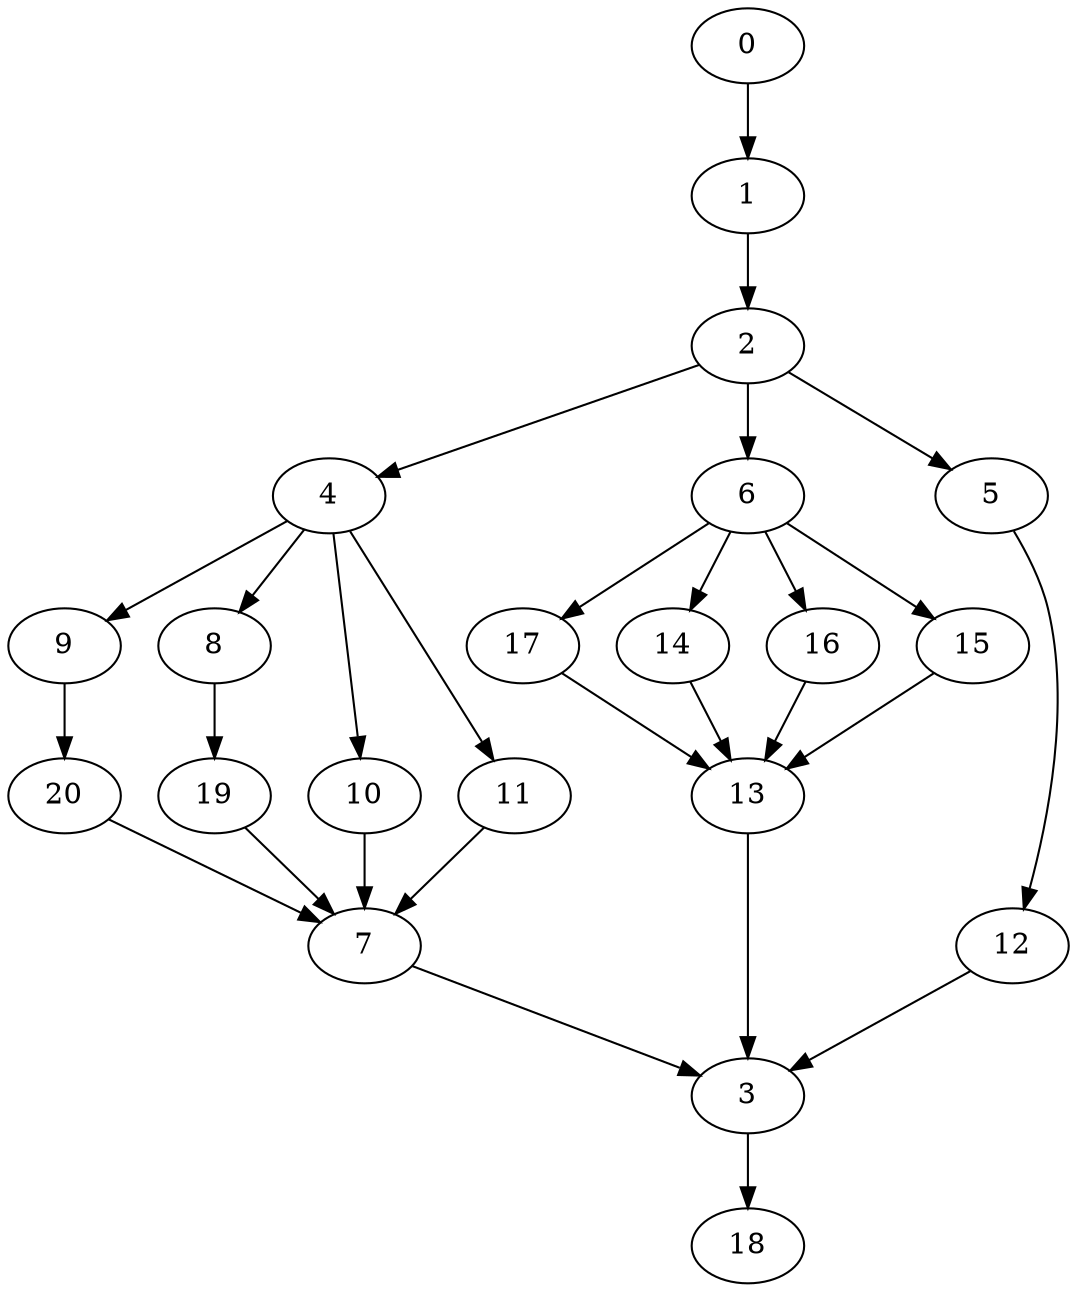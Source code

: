 digraph "SeriesParallel-MaxBf-5_Nodes_21_CCR_0.10_WeightType_Random#9" {
	graph ["Duplicate states"=0,
		GraphType=S_P,
		"Max states in OPEN"=0,
		Modes="120000ms; topo-ordered tasks, ; Pruning: task equivalence, fixed order ready list, ; F-value: ; Optimisation: best schedule length (\
SL) optimisation on equal, ",
		NumberOfTasks=21,
		"Pruned using list schedule length"=1,
		"States removed from OPEN"=0,
		TargetSystem="Homogeneous-6",
		"Time to schedule (ms)"=104,
		"Total idle time"=1206,
		"Total schedule length"=720,
		"Total sequential time"=1760,
		"Total states created"=2
	];
	0	["Finish time"=97,
		Processor=0,
		"Start time"=0,
		Weight=97];
	1	["Finish time"=125,
		Processor=0,
		"Start time"=97,
		Weight=28];
	0 -> 1	[Weight=7];
	2	["Finish time"=180,
		Processor=0,
		"Start time"=125,
		Weight=55];
	1 -> 2	[Weight=10];
	4	["Finish time"=235,
		Processor=0,
		"Start time"=180,
		Weight=55];
	2 -> 4	[Weight=6];
	6	["Finish time"=297,
		Processor=1,
		"Start time"=186,
		Weight=111];
	2 -> 6	[Weight=6];
	5	["Finish time"=459,
		Processor=4,
		"Start time"=390,
		Weight=69];
	2 -> 5	[Weight=9];
	9	["Finish time"=332,
		Processor=0,
		"Start time"=235,
		Weight=97];
	4 -> 9	[Weight=6];
	8	["Finish time"=280,
		Processor=2,
		"Start time"=238,
		Weight=42];
	4 -> 8	[Weight=3];
	10	["Finish time"=354,
		Processor=3,
		"Start time"=243,
		Weight=111];
	4 -> 10	[Weight=8];
	11	["Finish time"=335,
		Processor=4,
		"Start time"=238,
		Weight=97];
	4 -> 11	[Weight=3];
	17	["Finish time"=422,
		Processor=1,
		"Start time"=297,
		Weight=125];
	6 -> 17	[Weight=4];
	14	["Finish time"=412,
		Processor=5,
		"Start time"=301,
		Weight=111];
	6 -> 14	[Weight=4];
	16	["Finish time"=390,
		Processor=4,
		"Start time"=335,
		Weight=55];
	6 -> 16	[Weight=5];
	15	["Finish time"=396,
		Processor=3,
		"Start time"=354,
		Weight=42];
	6 -> 15	[Weight=10];
	20	["Finish time"=443,
		Processor=0,
		"Start time"=332,
		Weight=111];
	9 -> 20	[Weight=2];
	19	["Finish time"=391,
		Processor=2,
		"Start time"=280,
		Weight=111];
	8 -> 19	[Weight=4];
	7	["Finish time"=568,
		Processor=0,
		"Start time"=443,
		Weight=125];
	10 -> 7	[Weight=10];
	19 -> 7	[Weight=10];
	20 -> 7	[Weight=6];
	13	["Finish time"=519,
		Processor=1,
		"Start time"=422,
		Weight=97];
	17 -> 13	[Weight=4];
	11 -> 7	[Weight=5];
	14 -> 13	[Weight=7];
	16 -> 13	[Weight=4];
	15 -> 13	[Weight=10];
	12	["Finish time"=528,
		Processor=4,
		"Start time"=459,
		Weight=69];
	5 -> 12	[Weight=4];
	3	["Finish time"=665,
		Processor=0,
		"Start time"=568,
		Weight=97];
	7 -> 3	[Weight=3];
	13 -> 3	[Weight=10];
	12 -> 3	[Weight=7];
	18	["Finish time"=720,
		Processor=0,
		"Start time"=665,
		Weight=55];
	3 -> 18	[Weight=9];
}
